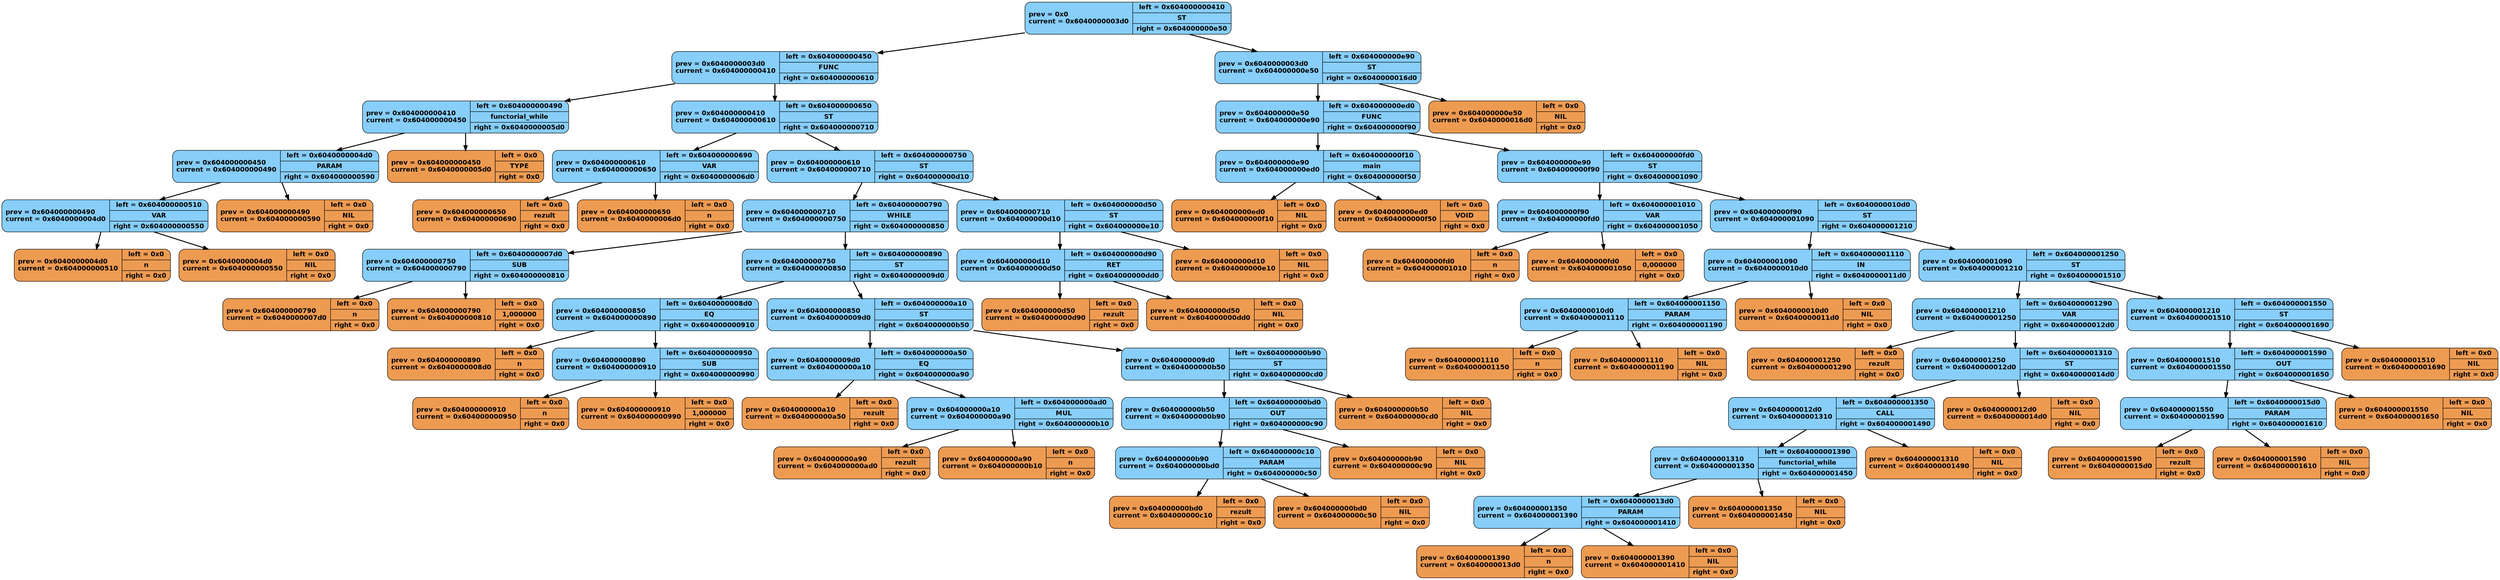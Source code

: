 digraph G
{
	graph [dpi = 250];
	rankdir = TB;
	"0x6040000003d0" [shape = "record", style = "rounded, filled", fontname = "Helvetica-Bold", fillcolor = "#87CEFA",
		label = "prev = 0x0 \lcurrent = 0x6040000003d0 | {<left> left = 0x604000000410| ST | <right> right = 0x604000000e50}"]
	 "0x6040000003d0" -> "0x604000000410" [style = "bold"]
	 "0x6040000003d0" -> "0x604000000e50" [style = "bold"]
	"0x604000000410" [shape = "record", style = "rounded, filled", fontname = "Helvetica-Bold", fillcolor = "#87CEFA",
		label = "prev = 0x6040000003d0 \lcurrent = 0x604000000410 | {<left> left = 0x604000000450| FUNC | <right> right = 0x604000000610}"]
	 "0x604000000410" -> "0x604000000450" [style = "bold"]
	 "0x604000000410" -> "0x604000000610" [style = "bold"]
	"0x604000000450" [shape = "record", style = "rounded, filled", fontname = "Helvetica-Bold", fillcolor = "#87CEFA",
		label = "prev = 0x604000000410 \lcurrent = 0x604000000450 | {<left> left = 0x604000000490| functorial_while | <right> right = 0x6040000005d0}"]
	 "0x604000000450" -> "0x604000000490" [style = "bold"]
	 "0x604000000450" -> "0x6040000005d0" [style = "bold"]
	"0x604000000490" [shape = "record", style = "rounded, filled", fontname = "Helvetica-Bold", fillcolor = "#87CEFA",
		label = "prev = 0x604000000450 \lcurrent = 0x604000000490 | {<left> left = 0x6040000004d0| PARAM | <right> right = 0x604000000590}"]
	 "0x604000000490" -> "0x6040000004d0" [style = "bold"]
	 "0x604000000490" -> "0x604000000590" [style = "bold"]
	"0x6040000004d0" [shape = "record", style = "rounded, filled", fontname = "Helvetica-Bold", fillcolor = "#87CEFA",
		label = "prev = 0x604000000490 \lcurrent = 0x6040000004d0 | {<left> left = 0x604000000510| VAR | <right> right = 0x604000000550}"]
	 "0x6040000004d0" -> "0x604000000510" [style = "bold"]
	 "0x6040000004d0" -> "0x604000000550" [style = "bold"]
	"0x604000000510" [shape = "record", style = "rounded, filled", fontname = "Helvetica-Bold", fillcolor = "#ee9b52",
		label = "prev = 0x6040000004d0 \lcurrent = 0x604000000510 | {<left> left = 0x0| n | <right> right = 0x0}"]
	"0x604000000550" [shape = "record", style = "rounded, filled", fontname = "Helvetica-Bold", fillcolor = "#ee9b52",
		label = "prev = 0x6040000004d0 \lcurrent = 0x604000000550 | {<left> left = 0x0| NIL | <right> right = 0x0}"]
	"0x604000000590" [shape = "record", style = "rounded, filled", fontname = "Helvetica-Bold", fillcolor = "#ee9b52",
		label = "prev = 0x604000000490 \lcurrent = 0x604000000590 | {<left> left = 0x0| NIL | <right> right = 0x0}"]
	"0x6040000005d0" [shape = "record", style = "rounded, filled", fontname = "Helvetica-Bold", fillcolor = "#ee9b52",
		label = "prev = 0x604000000450 \lcurrent = 0x6040000005d0 | {<left> left = 0x0| TYPE | <right> right = 0x0}"]
	"0x604000000610" [shape = "record", style = "rounded, filled", fontname = "Helvetica-Bold", fillcolor = "#87CEFA",
		label = "prev = 0x604000000410 \lcurrent = 0x604000000610 | {<left> left = 0x604000000650| ST | <right> right = 0x604000000710}"]
	 "0x604000000610" -> "0x604000000650" [style = "bold"]
	 "0x604000000610" -> "0x604000000710" [style = "bold"]
	"0x604000000650" [shape = "record", style = "rounded, filled", fontname = "Helvetica-Bold", fillcolor = "#87CEFA",
		label = "prev = 0x604000000610 \lcurrent = 0x604000000650 | {<left> left = 0x604000000690| VAR | <right> right = 0x6040000006d0}"]
	 "0x604000000650" -> "0x604000000690" [style = "bold"]
	 "0x604000000650" -> "0x6040000006d0" [style = "bold"]
	"0x604000000690" [shape = "record", style = "rounded, filled", fontname = "Helvetica-Bold", fillcolor = "#ee9b52",
		label = "prev = 0x604000000650 \lcurrent = 0x604000000690 | {<left> left = 0x0| rezult | <right> right = 0x0}"]
	"0x6040000006d0" [shape = "record", style = "rounded, filled", fontname = "Helvetica-Bold", fillcolor = "#ee9b52",
		label = "prev = 0x604000000650 \lcurrent = 0x6040000006d0 | {<left> left = 0x0| n | <right> right = 0x0}"]
	"0x604000000710" [shape = "record", style = "rounded, filled", fontname = "Helvetica-Bold", fillcolor = "#87CEFA",
		label = "prev = 0x604000000610 \lcurrent = 0x604000000710 | {<left> left = 0x604000000750| ST | <right> right = 0x604000000d10}"]
	 "0x604000000710" -> "0x604000000750" [style = "bold"]
	 "0x604000000710" -> "0x604000000d10" [style = "bold"]
	"0x604000000750" [shape = "record", style = "rounded, filled", fontname = "Helvetica-Bold", fillcolor = "#87CEFA",
		label = "prev = 0x604000000710 \lcurrent = 0x604000000750 | {<left> left = 0x604000000790| WHILE | <right> right = 0x604000000850}"]
	 "0x604000000750" -> "0x604000000790" [style = "bold"]
	 "0x604000000750" -> "0x604000000850" [style = "bold"]
	"0x604000000790" [shape = "record", style = "rounded, filled", fontname = "Helvetica-Bold", fillcolor = "#87CEFA",
		label = "prev = 0x604000000750 \lcurrent = 0x604000000790 | {<left> left = 0x6040000007d0| SUB | <right> right = 0x604000000810}"]
	 "0x604000000790" -> "0x6040000007d0" [style = "bold"]
	 "0x604000000790" -> "0x604000000810" [style = "bold"]
	"0x6040000007d0" [shape = "record", style = "rounded, filled", fontname = "Helvetica-Bold", fillcolor = "#ee9b52",
		label = "prev = 0x604000000790 \lcurrent = 0x6040000007d0 | {<left> left = 0x0| n | <right> right = 0x0}"]
	"0x604000000810" [shape = "record", style = "rounded, filled", fontname = "Helvetica-Bold", fillcolor = "#ee9b52",
		label = "prev = 0x604000000790 \lcurrent = 0x604000000810 | {<left> left = 0x0| 1,000000 | <right> right = 0x0}"]
	"0x604000000850" [shape = "record", style = "rounded, filled", fontname = "Helvetica-Bold", fillcolor = "#87CEFA",
		label = "prev = 0x604000000750 \lcurrent = 0x604000000850 | {<left> left = 0x604000000890| ST | <right> right = 0x6040000009d0}"]
	 "0x604000000850" -> "0x604000000890" [style = "bold"]
	 "0x604000000850" -> "0x6040000009d0" [style = "bold"]
	"0x604000000890" [shape = "record", style = "rounded, filled", fontname = "Helvetica-Bold", fillcolor = "#87CEFA",
		label = "prev = 0x604000000850 \lcurrent = 0x604000000890 | {<left> left = 0x6040000008d0| EQ | <right> right = 0x604000000910}"]
	 "0x604000000890" -> "0x6040000008d0" [style = "bold"]
	 "0x604000000890" -> "0x604000000910" [style = "bold"]
	"0x6040000008d0" [shape = "record", style = "rounded, filled", fontname = "Helvetica-Bold", fillcolor = "#ee9b52",
		label = "prev = 0x604000000890 \lcurrent = 0x6040000008d0 | {<left> left = 0x0| n | <right> right = 0x0}"]
	"0x604000000910" [shape = "record", style = "rounded, filled", fontname = "Helvetica-Bold", fillcolor = "#87CEFA",
		label = "prev = 0x604000000890 \lcurrent = 0x604000000910 | {<left> left = 0x604000000950| SUB | <right> right = 0x604000000990}"]
	 "0x604000000910" -> "0x604000000950" [style = "bold"]
	 "0x604000000910" -> "0x604000000990" [style = "bold"]
	"0x604000000950" [shape = "record", style = "rounded, filled", fontname = "Helvetica-Bold", fillcolor = "#ee9b52",
		label = "prev = 0x604000000910 \lcurrent = 0x604000000950 | {<left> left = 0x0| n | <right> right = 0x0}"]
	"0x604000000990" [shape = "record", style = "rounded, filled", fontname = "Helvetica-Bold", fillcolor = "#ee9b52",
		label = "prev = 0x604000000910 \lcurrent = 0x604000000990 | {<left> left = 0x0| 1,000000 | <right> right = 0x0}"]
	"0x6040000009d0" [shape = "record", style = "rounded, filled", fontname = "Helvetica-Bold", fillcolor = "#87CEFA",
		label = "prev = 0x604000000850 \lcurrent = 0x6040000009d0 | {<left> left = 0x604000000a10| ST | <right> right = 0x604000000b50}"]
	 "0x6040000009d0" -> "0x604000000a10" [style = "bold"]
	 "0x6040000009d0" -> "0x604000000b50" [style = "bold"]
	"0x604000000a10" [shape = "record", style = "rounded, filled", fontname = "Helvetica-Bold", fillcolor = "#87CEFA",
		label = "prev = 0x6040000009d0 \lcurrent = 0x604000000a10 | {<left> left = 0x604000000a50| EQ | <right> right = 0x604000000a90}"]
	 "0x604000000a10" -> "0x604000000a50" [style = "bold"]
	 "0x604000000a10" -> "0x604000000a90" [style = "bold"]
	"0x604000000a50" [shape = "record", style = "rounded, filled", fontname = "Helvetica-Bold", fillcolor = "#ee9b52",
		label = "prev = 0x604000000a10 \lcurrent = 0x604000000a50 | {<left> left = 0x0| rezult | <right> right = 0x0}"]
	"0x604000000a90" [shape = "record", style = "rounded, filled", fontname = "Helvetica-Bold", fillcolor = "#87CEFA",
		label = "prev = 0x604000000a10 \lcurrent = 0x604000000a90 | {<left> left = 0x604000000ad0| MUL | <right> right = 0x604000000b10}"]
	 "0x604000000a90" -> "0x604000000ad0" [style = "bold"]
	 "0x604000000a90" -> "0x604000000b10" [style = "bold"]
	"0x604000000ad0" [shape = "record", style = "rounded, filled", fontname = "Helvetica-Bold", fillcolor = "#ee9b52",
		label = "prev = 0x604000000a90 \lcurrent = 0x604000000ad0 | {<left> left = 0x0| rezult | <right> right = 0x0}"]
	"0x604000000b10" [shape = "record", style = "rounded, filled", fontname = "Helvetica-Bold", fillcolor = "#ee9b52",
		label = "prev = 0x604000000a90 \lcurrent = 0x604000000b10 | {<left> left = 0x0| n | <right> right = 0x0}"]
	"0x604000000b50" [shape = "record", style = "rounded, filled", fontname = "Helvetica-Bold", fillcolor = "#87CEFA",
		label = "prev = 0x6040000009d0 \lcurrent = 0x604000000b50 | {<left> left = 0x604000000b90| ST | <right> right = 0x604000000cd0}"]
	 "0x604000000b50" -> "0x604000000b90" [style = "bold"]
	 "0x604000000b50" -> "0x604000000cd0" [style = "bold"]
	"0x604000000b90" [shape = "record", style = "rounded, filled", fontname = "Helvetica-Bold", fillcolor = "#87CEFA",
		label = "prev = 0x604000000b50 \lcurrent = 0x604000000b90 | {<left> left = 0x604000000bd0| OUT | <right> right = 0x604000000c90}"]
	 "0x604000000b90" -> "0x604000000bd0" [style = "bold"]
	 "0x604000000b90" -> "0x604000000c90" [style = "bold"]
	"0x604000000bd0" [shape = "record", style = "rounded, filled", fontname = "Helvetica-Bold", fillcolor = "#87CEFA",
		label = "prev = 0x604000000b90 \lcurrent = 0x604000000bd0 | {<left> left = 0x604000000c10| PARAM | <right> right = 0x604000000c50}"]
	 "0x604000000bd0" -> "0x604000000c10" [style = "bold"]
	 "0x604000000bd0" -> "0x604000000c50" [style = "bold"]
	"0x604000000c10" [shape = "record", style = "rounded, filled", fontname = "Helvetica-Bold", fillcolor = "#ee9b52",
		label = "prev = 0x604000000bd0 \lcurrent = 0x604000000c10 | {<left> left = 0x0| rezult | <right> right = 0x0}"]
	"0x604000000c50" [shape = "record", style = "rounded, filled", fontname = "Helvetica-Bold", fillcolor = "#ee9b52",
		label = "prev = 0x604000000bd0 \lcurrent = 0x604000000c50 | {<left> left = 0x0| NIL | <right> right = 0x0}"]
	"0x604000000c90" [shape = "record", style = "rounded, filled", fontname = "Helvetica-Bold", fillcolor = "#ee9b52",
		label = "prev = 0x604000000b90 \lcurrent = 0x604000000c90 | {<left> left = 0x0| NIL | <right> right = 0x0}"]
	"0x604000000cd0" [shape = "record", style = "rounded, filled", fontname = "Helvetica-Bold", fillcolor = "#ee9b52",
		label = "prev = 0x604000000b50 \lcurrent = 0x604000000cd0 | {<left> left = 0x0| NIL | <right> right = 0x0}"]
	"0x604000000d10" [shape = "record", style = "rounded, filled", fontname = "Helvetica-Bold", fillcolor = "#87CEFA",
		label = "prev = 0x604000000710 \lcurrent = 0x604000000d10 | {<left> left = 0x604000000d50| ST | <right> right = 0x604000000e10}"]
	 "0x604000000d10" -> "0x604000000d50" [style = "bold"]
	 "0x604000000d10" -> "0x604000000e10" [style = "bold"]
	"0x604000000d50" [shape = "record", style = "rounded, filled", fontname = "Helvetica-Bold", fillcolor = "#87CEFA",
		label = "prev = 0x604000000d10 \lcurrent = 0x604000000d50 | {<left> left = 0x604000000d90| RET | <right> right = 0x604000000dd0}"]
	 "0x604000000d50" -> "0x604000000d90" [style = "bold"]
	 "0x604000000d50" -> "0x604000000dd0" [style = "bold"]
	"0x604000000d90" [shape = "record", style = "rounded, filled", fontname = "Helvetica-Bold", fillcolor = "#ee9b52",
		label = "prev = 0x604000000d50 \lcurrent = 0x604000000d90 | {<left> left = 0x0| rezult | <right> right = 0x0}"]
	"0x604000000dd0" [shape = "record", style = "rounded, filled", fontname = "Helvetica-Bold", fillcolor = "#ee9b52",
		label = "prev = 0x604000000d50 \lcurrent = 0x604000000dd0 | {<left> left = 0x0| NIL | <right> right = 0x0}"]
	"0x604000000e10" [shape = "record", style = "rounded, filled", fontname = "Helvetica-Bold", fillcolor = "#ee9b52",
		label = "prev = 0x604000000d10 \lcurrent = 0x604000000e10 | {<left> left = 0x0| NIL | <right> right = 0x0}"]
	"0x604000000e50" [shape = "record", style = "rounded, filled", fontname = "Helvetica-Bold", fillcolor = "#87CEFA",
		label = "prev = 0x6040000003d0 \lcurrent = 0x604000000e50 | {<left> left = 0x604000000e90| ST | <right> right = 0x6040000016d0}"]
	 "0x604000000e50" -> "0x604000000e90" [style = "bold"]
	 "0x604000000e50" -> "0x6040000016d0" [style = "bold"]
	"0x604000000e90" [shape = "record", style = "rounded, filled", fontname = "Helvetica-Bold", fillcolor = "#87CEFA",
		label = "prev = 0x604000000e50 \lcurrent = 0x604000000e90 | {<left> left = 0x604000000ed0| FUNC | <right> right = 0x604000000f90}"]
	 "0x604000000e90" -> "0x604000000ed0" [style = "bold"]
	 "0x604000000e90" -> "0x604000000f90" [style = "bold"]
	"0x604000000ed0" [shape = "record", style = "rounded, filled", fontname = "Helvetica-Bold", fillcolor = "#87CEFA",
		label = "prev = 0x604000000e90 \lcurrent = 0x604000000ed0 | {<left> left = 0x604000000f10| main | <right> right = 0x604000000f50}"]
	 "0x604000000ed0" -> "0x604000000f10" [style = "bold"]
	 "0x604000000ed0" -> "0x604000000f50" [style = "bold"]
	"0x604000000f10" [shape = "record", style = "rounded, filled", fontname = "Helvetica-Bold", fillcolor = "#ee9b52",
		label = "prev = 0x604000000ed0 \lcurrent = 0x604000000f10 | {<left> left = 0x0| NIL | <right> right = 0x0}"]
	"0x604000000f50" [shape = "record", style = "rounded, filled", fontname = "Helvetica-Bold", fillcolor = "#ee9b52",
		label = "prev = 0x604000000ed0 \lcurrent = 0x604000000f50 | {<left> left = 0x0| VOID | <right> right = 0x0}"]
	"0x604000000f90" [shape = "record", style = "rounded, filled", fontname = "Helvetica-Bold", fillcolor = "#87CEFA",
		label = "prev = 0x604000000e90 \lcurrent = 0x604000000f90 | {<left> left = 0x604000000fd0| ST | <right> right = 0x604000001090}"]
	 "0x604000000f90" -> "0x604000000fd0" [style = "bold"]
	 "0x604000000f90" -> "0x604000001090" [style = "bold"]
	"0x604000000fd0" [shape = "record", style = "rounded, filled", fontname = "Helvetica-Bold", fillcolor = "#87CEFA",
		label = "prev = 0x604000000f90 \lcurrent = 0x604000000fd0 | {<left> left = 0x604000001010| VAR | <right> right = 0x604000001050}"]
	 "0x604000000fd0" -> "0x604000001010" [style = "bold"]
	 "0x604000000fd0" -> "0x604000001050" [style = "bold"]
	"0x604000001010" [shape = "record", style = "rounded, filled", fontname = "Helvetica-Bold", fillcolor = "#ee9b52",
		label = "prev = 0x604000000fd0 \lcurrent = 0x604000001010 | {<left> left = 0x0| n | <right> right = 0x0}"]
	"0x604000001050" [shape = "record", style = "rounded, filled", fontname = "Helvetica-Bold", fillcolor = "#ee9b52",
		label = "prev = 0x604000000fd0 \lcurrent = 0x604000001050 | {<left> left = 0x0| 0,000000 | <right> right = 0x0}"]
	"0x604000001090" [shape = "record", style = "rounded, filled", fontname = "Helvetica-Bold", fillcolor = "#87CEFA",
		label = "prev = 0x604000000f90 \lcurrent = 0x604000001090 | {<left> left = 0x6040000010d0| ST | <right> right = 0x604000001210}"]
	 "0x604000001090" -> "0x6040000010d0" [style = "bold"]
	 "0x604000001090" -> "0x604000001210" [style = "bold"]
	"0x6040000010d0" [shape = "record", style = "rounded, filled", fontname = "Helvetica-Bold", fillcolor = "#87CEFA",
		label = "prev = 0x604000001090 \lcurrent = 0x6040000010d0 | {<left> left = 0x604000001110| IN | <right> right = 0x6040000011d0}"]
	 "0x6040000010d0" -> "0x604000001110" [style = "bold"]
	 "0x6040000010d0" -> "0x6040000011d0" [style = "bold"]
	"0x604000001110" [shape = "record", style = "rounded, filled", fontname = "Helvetica-Bold", fillcolor = "#87CEFA",
		label = "prev = 0x6040000010d0 \lcurrent = 0x604000001110 | {<left> left = 0x604000001150| PARAM | <right> right = 0x604000001190}"]
	 "0x604000001110" -> "0x604000001150" [style = "bold"]
	 "0x604000001110" -> "0x604000001190" [style = "bold"]
	"0x604000001150" [shape = "record", style = "rounded, filled", fontname = "Helvetica-Bold", fillcolor = "#ee9b52",
		label = "prev = 0x604000001110 \lcurrent = 0x604000001150 | {<left> left = 0x0| n | <right> right = 0x0}"]
	"0x604000001190" [shape = "record", style = "rounded, filled", fontname = "Helvetica-Bold", fillcolor = "#ee9b52",
		label = "prev = 0x604000001110 \lcurrent = 0x604000001190 | {<left> left = 0x0| NIL | <right> right = 0x0}"]
	"0x6040000011d0" [shape = "record", style = "rounded, filled", fontname = "Helvetica-Bold", fillcolor = "#ee9b52",
		label = "prev = 0x6040000010d0 \lcurrent = 0x6040000011d0 | {<left> left = 0x0| NIL | <right> right = 0x0}"]
	"0x604000001210" [shape = "record", style = "rounded, filled", fontname = "Helvetica-Bold", fillcolor = "#87CEFA",
		label = "prev = 0x604000001090 \lcurrent = 0x604000001210 | {<left> left = 0x604000001250| ST | <right> right = 0x604000001510}"]
	 "0x604000001210" -> "0x604000001250" [style = "bold"]
	 "0x604000001210" -> "0x604000001510" [style = "bold"]
	"0x604000001250" [shape = "record", style = "rounded, filled", fontname = "Helvetica-Bold", fillcolor = "#87CEFA",
		label = "prev = 0x604000001210 \lcurrent = 0x604000001250 | {<left> left = 0x604000001290| VAR | <right> right = 0x6040000012d0}"]
	 "0x604000001250" -> "0x604000001290" [style = "bold"]
	 "0x604000001250" -> "0x6040000012d0" [style = "bold"]
	"0x604000001290" [shape = "record", style = "rounded, filled", fontname = "Helvetica-Bold", fillcolor = "#ee9b52",
		label = "prev = 0x604000001250 \lcurrent = 0x604000001290 | {<left> left = 0x0| rezult | <right> right = 0x0}"]
	"0x6040000012d0" [shape = "record", style = "rounded, filled", fontname = "Helvetica-Bold", fillcolor = "#87CEFA",
		label = "prev = 0x604000001250 \lcurrent = 0x6040000012d0 | {<left> left = 0x604000001310| ST | <right> right = 0x6040000014d0}"]
	 "0x6040000012d0" -> "0x604000001310" [style = "bold"]
	 "0x6040000012d0" -> "0x6040000014d0" [style = "bold"]
	"0x604000001310" [shape = "record", style = "rounded, filled", fontname = "Helvetica-Bold", fillcolor = "#87CEFA",
		label = "prev = 0x6040000012d0 \lcurrent = 0x604000001310 | {<left> left = 0x604000001350| CALL | <right> right = 0x604000001490}"]
	 "0x604000001310" -> "0x604000001350" [style = "bold"]
	 "0x604000001310" -> "0x604000001490" [style = "bold"]
	"0x604000001350" [shape = "record", style = "rounded, filled", fontname = "Helvetica-Bold", fillcolor = "#87CEFA",
		label = "prev = 0x604000001310 \lcurrent = 0x604000001350 | {<left> left = 0x604000001390| functorial_while | <right> right = 0x604000001450}"]
	 "0x604000001350" -> "0x604000001390" [style = "bold"]
	 "0x604000001350" -> "0x604000001450" [style = "bold"]
	"0x604000001390" [shape = "record", style = "rounded, filled", fontname = "Helvetica-Bold", fillcolor = "#87CEFA",
		label = "prev = 0x604000001350 \lcurrent = 0x604000001390 | {<left> left = 0x6040000013d0| PARAM | <right> right = 0x604000001410}"]
	 "0x604000001390" -> "0x6040000013d0" [style = "bold"]
	 "0x604000001390" -> "0x604000001410" [style = "bold"]
	"0x6040000013d0" [shape = "record", style = "rounded, filled", fontname = "Helvetica-Bold", fillcolor = "#ee9b52",
		label = "prev = 0x604000001390 \lcurrent = 0x6040000013d0 | {<left> left = 0x0| n | <right> right = 0x0}"]
	"0x604000001410" [shape = "record", style = "rounded, filled", fontname = "Helvetica-Bold", fillcolor = "#ee9b52",
		label = "prev = 0x604000001390 \lcurrent = 0x604000001410 | {<left> left = 0x0| NIL | <right> right = 0x0}"]
	"0x604000001450" [shape = "record", style = "rounded, filled", fontname = "Helvetica-Bold", fillcolor = "#ee9b52",
		label = "prev = 0x604000001350 \lcurrent = 0x604000001450 | {<left> left = 0x0| NIL | <right> right = 0x0}"]
	"0x604000001490" [shape = "record", style = "rounded, filled", fontname = "Helvetica-Bold", fillcolor = "#ee9b52",
		label = "prev = 0x604000001310 \lcurrent = 0x604000001490 | {<left> left = 0x0| NIL | <right> right = 0x0}"]
	"0x6040000014d0" [shape = "record", style = "rounded, filled", fontname = "Helvetica-Bold", fillcolor = "#ee9b52",
		label = "prev = 0x6040000012d0 \lcurrent = 0x6040000014d0 | {<left> left = 0x0| NIL | <right> right = 0x0}"]
	"0x604000001510" [shape = "record", style = "rounded, filled", fontname = "Helvetica-Bold", fillcolor = "#87CEFA",
		label = "prev = 0x604000001210 \lcurrent = 0x604000001510 | {<left> left = 0x604000001550| ST | <right> right = 0x604000001690}"]
	 "0x604000001510" -> "0x604000001550" [style = "bold"]
	 "0x604000001510" -> "0x604000001690" [style = "bold"]
	"0x604000001550" [shape = "record", style = "rounded, filled", fontname = "Helvetica-Bold", fillcolor = "#87CEFA",
		label = "prev = 0x604000001510 \lcurrent = 0x604000001550 | {<left> left = 0x604000001590| OUT | <right> right = 0x604000001650}"]
	 "0x604000001550" -> "0x604000001590" [style = "bold"]
	 "0x604000001550" -> "0x604000001650" [style = "bold"]
	"0x604000001590" [shape = "record", style = "rounded, filled", fontname = "Helvetica-Bold", fillcolor = "#87CEFA",
		label = "prev = 0x604000001550 \lcurrent = 0x604000001590 | {<left> left = 0x6040000015d0| PARAM | <right> right = 0x604000001610}"]
	 "0x604000001590" -> "0x6040000015d0" [style = "bold"]
	 "0x604000001590" -> "0x604000001610" [style = "bold"]
	"0x6040000015d0" [shape = "record", style = "rounded, filled", fontname = "Helvetica-Bold", fillcolor = "#ee9b52",
		label = "prev = 0x604000001590 \lcurrent = 0x6040000015d0 | {<left> left = 0x0| rezult | <right> right = 0x0}"]
	"0x604000001610" [shape = "record", style = "rounded, filled", fontname = "Helvetica-Bold", fillcolor = "#ee9b52",
		label = "prev = 0x604000001590 \lcurrent = 0x604000001610 | {<left> left = 0x0| NIL | <right> right = 0x0}"]
	"0x604000001650" [shape = "record", style = "rounded, filled", fontname = "Helvetica-Bold", fillcolor = "#ee9b52",
		label = "prev = 0x604000001550 \lcurrent = 0x604000001650 | {<left> left = 0x0| NIL | <right> right = 0x0}"]
	"0x604000001690" [shape = "record", style = "rounded, filled", fontname = "Helvetica-Bold", fillcolor = "#ee9b52",
		label = "prev = 0x604000001510 \lcurrent = 0x604000001690 | {<left> left = 0x0| NIL | <right> right = 0x0}"]
	"0x6040000016d0" [shape = "record", style = "rounded, filled", fontname = "Helvetica-Bold", fillcolor = "#ee9b52",
		label = "prev = 0x604000000e50 \lcurrent = 0x6040000016d0 | {<left> left = 0x0| NIL | <right> right = 0x0}"]

}